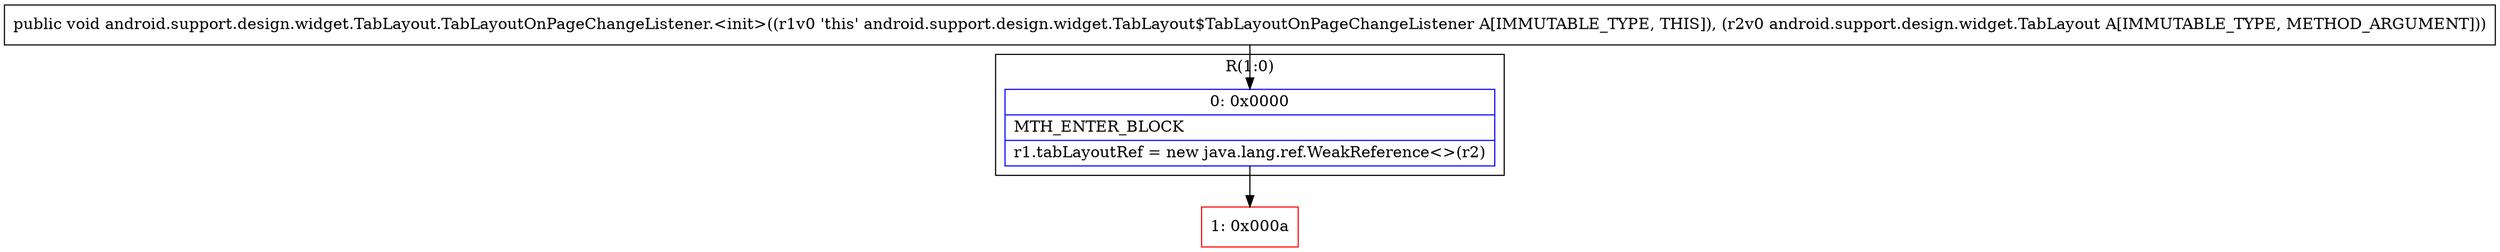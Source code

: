 digraph "CFG forandroid.support.design.widget.TabLayout.TabLayoutOnPageChangeListener.\<init\>(Landroid\/support\/design\/widget\/TabLayout;)V" {
subgraph cluster_Region_284114593 {
label = "R(1:0)";
node [shape=record,color=blue];
Node_0 [shape=record,label="{0\:\ 0x0000|MTH_ENTER_BLOCK\l|r1.tabLayoutRef = new java.lang.ref.WeakReference\<\>(r2)\l}"];
}
Node_1 [shape=record,color=red,label="{1\:\ 0x000a}"];
MethodNode[shape=record,label="{public void android.support.design.widget.TabLayout.TabLayoutOnPageChangeListener.\<init\>((r1v0 'this' android.support.design.widget.TabLayout$TabLayoutOnPageChangeListener A[IMMUTABLE_TYPE, THIS]), (r2v0 android.support.design.widget.TabLayout A[IMMUTABLE_TYPE, METHOD_ARGUMENT])) }"];
MethodNode -> Node_0;
Node_0 -> Node_1;
}

